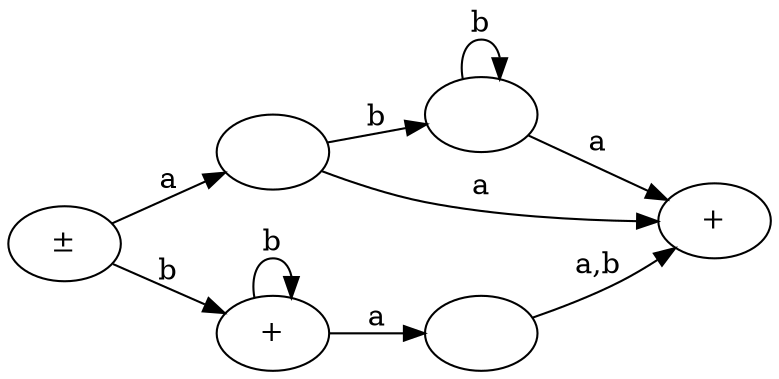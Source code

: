 digraph G {
    rankdir=LR;

    X [label="±"];
    A [label=""];
    B [label=""];
    C [label="+"];
    D [label=""];
    S [label="+"];

    X -> A[label="a"];
    A -> B[label="b"];
    B -> B[label="b"];
    X -> C[label="b"];
    C -> C[label="b"];
    C -> D[label="a"];

    A -> S[label="a"];
    B -> S[label="a"];
    D -> S[label="a,b"];
}